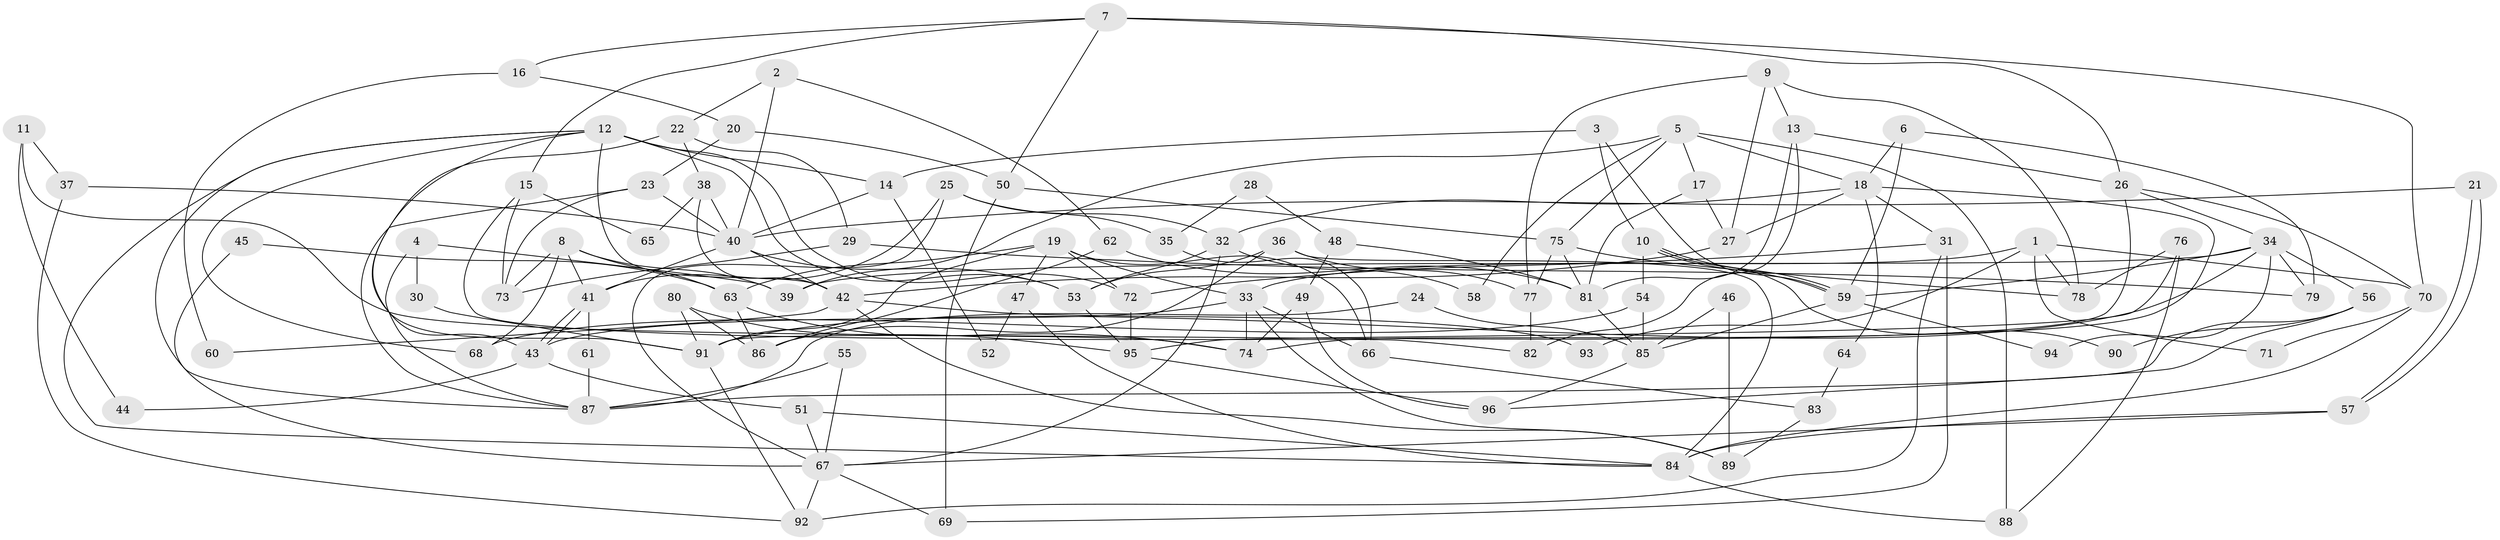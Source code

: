 // coarse degree distribution, {4: 0.1791044776119403, 2: 0.19402985074626866, 5: 0.1044776119402985, 10: 0.014925373134328358, 6: 0.08955223880597014, 7: 0.05970149253731343, 3: 0.23880597014925373, 13: 0.014925373134328358, 9: 0.04477611940298507, 11: 0.014925373134328358, 8: 0.04477611940298507}
// Generated by graph-tools (version 1.1) at 2025/23/03/03/25 07:23:57]
// undirected, 96 vertices, 192 edges
graph export_dot {
graph [start="1"]
  node [color=gray90,style=filled];
  1;
  2;
  3;
  4;
  5;
  6;
  7;
  8;
  9;
  10;
  11;
  12;
  13;
  14;
  15;
  16;
  17;
  18;
  19;
  20;
  21;
  22;
  23;
  24;
  25;
  26;
  27;
  28;
  29;
  30;
  31;
  32;
  33;
  34;
  35;
  36;
  37;
  38;
  39;
  40;
  41;
  42;
  43;
  44;
  45;
  46;
  47;
  48;
  49;
  50;
  51;
  52;
  53;
  54;
  55;
  56;
  57;
  58;
  59;
  60;
  61;
  62;
  63;
  64;
  65;
  66;
  67;
  68;
  69;
  70;
  71;
  72;
  73;
  74;
  75;
  76;
  77;
  78;
  79;
  80;
  81;
  82;
  83;
  84;
  85;
  86;
  87;
  88;
  89;
  90;
  91;
  92;
  93;
  94;
  95;
  96;
  1 -- 33;
  1 -- 70;
  1 -- 71;
  1 -- 78;
  1 -- 93;
  2 -- 22;
  2 -- 40;
  2 -- 62;
  3 -- 14;
  3 -- 59;
  3 -- 10;
  4 -- 87;
  4 -- 39;
  4 -- 30;
  5 -- 75;
  5 -- 39;
  5 -- 17;
  5 -- 18;
  5 -- 58;
  5 -- 88;
  6 -- 59;
  6 -- 18;
  6 -- 79;
  7 -- 70;
  7 -- 50;
  7 -- 15;
  7 -- 16;
  7 -- 26;
  8 -- 63;
  8 -- 41;
  8 -- 39;
  8 -- 68;
  8 -- 73;
  9 -- 27;
  9 -- 13;
  9 -- 77;
  9 -- 78;
  10 -- 59;
  10 -- 59;
  10 -- 54;
  10 -- 90;
  11 -- 37;
  11 -- 74;
  11 -- 44;
  12 -- 68;
  12 -- 53;
  12 -- 14;
  12 -- 42;
  12 -- 72;
  12 -- 84;
  12 -- 87;
  12 -- 91;
  13 -- 26;
  13 -- 81;
  13 -- 82;
  14 -- 40;
  14 -- 52;
  15 -- 73;
  15 -- 65;
  15 -- 82;
  16 -- 20;
  16 -- 60;
  17 -- 81;
  17 -- 27;
  18 -- 32;
  18 -- 27;
  18 -- 31;
  18 -- 64;
  18 -- 74;
  19 -- 91;
  19 -- 63;
  19 -- 33;
  19 -- 47;
  19 -- 66;
  19 -- 72;
  20 -- 23;
  20 -- 50;
  21 -- 40;
  21 -- 57;
  21 -- 57;
  22 -- 38;
  22 -- 43;
  22 -- 29;
  23 -- 40;
  23 -- 73;
  23 -- 87;
  24 -- 87;
  24 -- 85;
  25 -- 67;
  25 -- 41;
  25 -- 32;
  25 -- 35;
  26 -- 34;
  26 -- 70;
  26 -- 91;
  27 -- 42;
  28 -- 35;
  28 -- 48;
  29 -- 79;
  29 -- 73;
  30 -- 91;
  31 -- 72;
  31 -- 69;
  31 -- 92;
  32 -- 53;
  32 -- 58;
  32 -- 67;
  33 -- 43;
  33 -- 66;
  33 -- 74;
  33 -- 89;
  34 -- 91;
  34 -- 59;
  34 -- 39;
  34 -- 56;
  34 -- 79;
  34 -- 94;
  35 -- 66;
  36 -- 77;
  36 -- 84;
  36 -- 53;
  36 -- 86;
  37 -- 92;
  37 -- 40;
  38 -- 42;
  38 -- 40;
  38 -- 65;
  40 -- 53;
  40 -- 42;
  40 -- 41;
  41 -- 43;
  41 -- 43;
  41 -- 61;
  42 -- 60;
  42 -- 89;
  42 -- 93;
  43 -- 51;
  43 -- 44;
  45 -- 63;
  45 -- 67;
  46 -- 85;
  46 -- 89;
  47 -- 84;
  47 -- 52;
  48 -- 81;
  48 -- 49;
  49 -- 74;
  49 -- 96;
  50 -- 75;
  50 -- 69;
  51 -- 67;
  51 -- 84;
  53 -- 95;
  54 -- 85;
  54 -- 68;
  55 -- 67;
  55 -- 87;
  56 -- 87;
  56 -- 90;
  56 -- 96;
  57 -- 67;
  57 -- 84;
  59 -- 85;
  59 -- 94;
  61 -- 87;
  62 -- 86;
  62 -- 81;
  63 -- 86;
  63 -- 74;
  64 -- 83;
  66 -- 83;
  67 -- 92;
  67 -- 69;
  70 -- 84;
  70 -- 71;
  72 -- 95;
  75 -- 78;
  75 -- 77;
  75 -- 81;
  76 -- 88;
  76 -- 78;
  76 -- 95;
  77 -- 82;
  80 -- 95;
  80 -- 91;
  80 -- 86;
  81 -- 85;
  83 -- 89;
  84 -- 88;
  85 -- 96;
  91 -- 92;
  95 -- 96;
}
